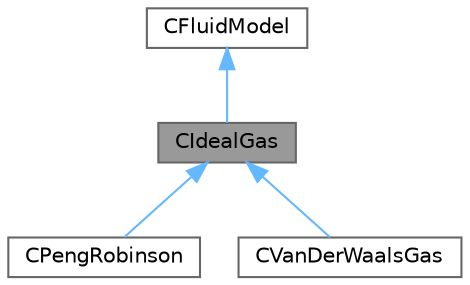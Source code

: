 digraph "CIdealGas"
{
 // LATEX_PDF_SIZE
  bgcolor="transparent";
  edge [fontname=Helvetica,fontsize=10,labelfontname=Helvetica,labelfontsize=10];
  node [fontname=Helvetica,fontsize=10,shape=box,height=0.2,width=0.4];
  Node1 [id="Node000001",label="CIdealGas",height=0.2,width=0.4,color="gray40", fillcolor="grey60", style="filled", fontcolor="black",tooltip="Child class for defining the ideal gas model."];
  Node2 -> Node1 [id="edge1_Node000001_Node000002",dir="back",color="steelblue1",style="solid",tooltip=" "];
  Node2 [id="Node000002",label="CFluidModel",height=0.2,width=0.4,color="gray40", fillcolor="white", style="filled",URL="$classCFluidModel.html",tooltip="Main class for defining the Thermo-Physical Model."];
  Node1 -> Node3 [id="edge2_Node000001_Node000003",dir="back",color="steelblue1",style="solid",tooltip=" "];
  Node3 [id="Node000003",label="CPengRobinson",height=0.2,width=0.4,color="gray40", fillcolor="white", style="filled",URL="$classCPengRobinson.html",tooltip="Child class for defining the Peng-Robinson model."];
  Node1 -> Node4 [id="edge3_Node000001_Node000004",dir="back",color="steelblue1",style="solid",tooltip=" "];
  Node4 [id="Node000004",label="CVanDerWaalsGas",height=0.2,width=0.4,color="gray40", fillcolor="white", style="filled",URL="$classCVanDerWaalsGas.html",tooltip="Child class for defining the Van der Waals model."];
}
